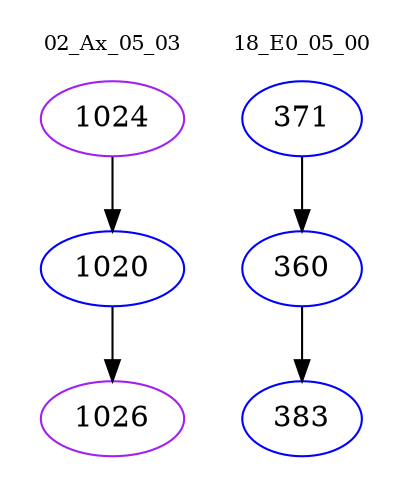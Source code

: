 digraph{
subgraph cluster_0 {
color = white
label = "02_Ax_05_03";
fontsize=10;
T0_1024 [label="1024", color="purple"]
T0_1024 -> T0_1020 [color="black"]
T0_1020 [label="1020", color="blue"]
T0_1020 -> T0_1026 [color="black"]
T0_1026 [label="1026", color="purple"]
}
subgraph cluster_1 {
color = white
label = "18_E0_05_00";
fontsize=10;
T1_371 [label="371", color="blue"]
T1_371 -> T1_360 [color="black"]
T1_360 [label="360", color="blue"]
T1_360 -> T1_383 [color="black"]
T1_383 [label="383", color="blue"]
}
}
